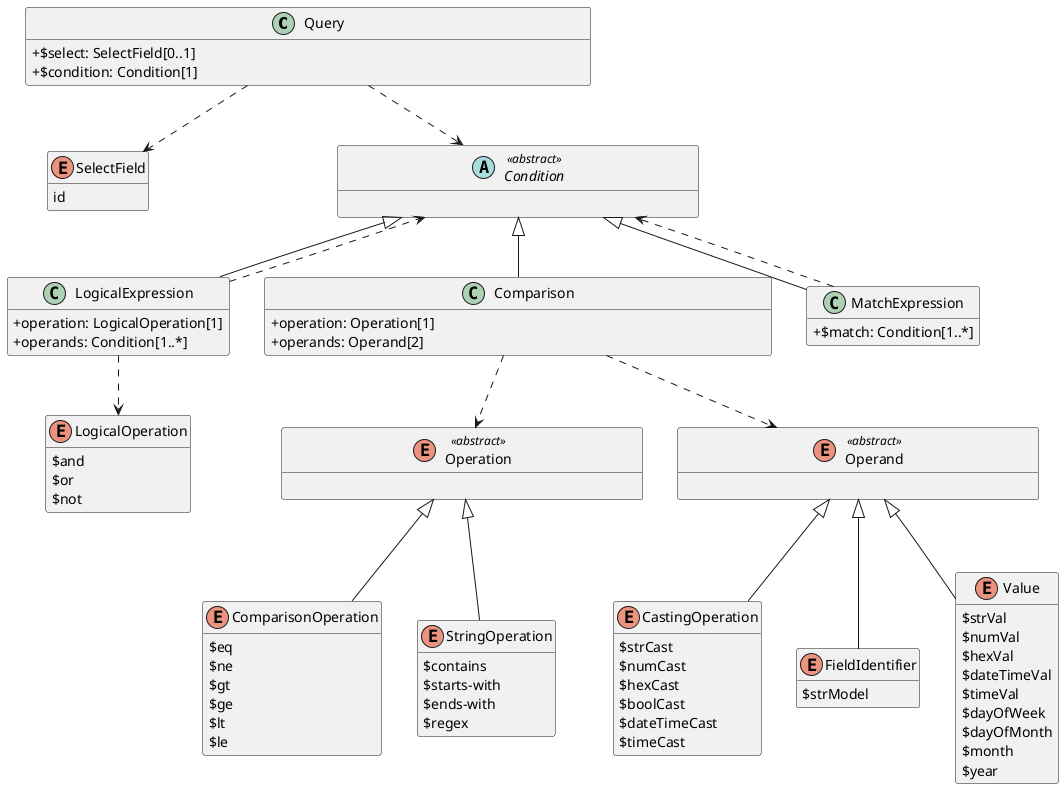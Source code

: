 @startuml
!pragma useIntermediatePackages false
skinparam classAttributeIconSize 0

hide methods 

class Query {
    +$select: SelectField[0..1]
    +$condition: Condition[1] 		\t\t\t\t\t\t\t\t\t\t\t\t
}
 
Query ..> SelectField
Query ..> Condition

' to better arrange the SelectField
SelectField -r[hidden]- Placeholder1
Placeholder1 -r[hidden]- Condition
hide Placeholder1

' to better arrange the elements
Placeholder2 -l[hidden]- Condition
hide Placeholder2
 
enum SelectField {
     id
}


  abstract class Condition <<abstract>>{
  		\t\t\t\t\t\t\t\t\t\t\t\t
  }

  enum LogicalOperation {
    $and
    $or
    $not
    ' nested
  }

  class LogicalExpression {
    +operation: LogicalOperation[1]
    +operands: Condition[1..*]
  }

  class MatchExpression {
    +$match: Condition[1..*]
  }

  enum Operation <<abstract>> {
  		\t\t\t\t\t\t\t\t\t\t\t\t
      }

  enum ComparisonOperation {
    $eq
    $ne
    $gt
    $ge
    $lt
    $le
  }
  Operation <|-- ComparisonOperation

  enum StringOperation {
    $contains
    $starts-with
    $ends-with
    $regex
  }
  Operation <|-- StringOperation

  class Comparison {
    +operation: Operation[1]
    +operands: Operand[2] 		\t\t\t\t\t\t\t\t\t\t
  }

  enum CastingOperation {
    $strCast
    $numCast
    $hexCast
    $boolCast
    $dateTimeCast
    $timeCast
  }

  enum Operand <<abstract>> {
		\t\t\t\t\t\t\t\t\t\t\t\t
  }

  enum FieldIdentifier {
    $strModel
  }

  enum Value {
    $strVal
    $numVal
    $hexVal
    $dateTimeVal
    $timeVal
    $dayOfWeek
    $dayOfMonth
    $month
    $year
  }

  LogicalExpression -u-|> Condition
  LogicalExpression ..>Condition
  LogicalExpression ..> LogicalOperation
  Comparison -u-|> Condition
  Condition <|-- MatchExpression
  MatchExpression ..> Condition 
  Comparison ..> Operation
  Comparison ..> Operand
  Operand <|-- CastingOperation
  Operand <|--Value
  Operand <|-- FieldIdentifier

'for better arrangements of the classes below Condition
LogicalExpression .r[hidden]. Comparison
'Comparison .r[hidden]. MatchExpression

'Operation .r[hidden]. Operand



@enduml